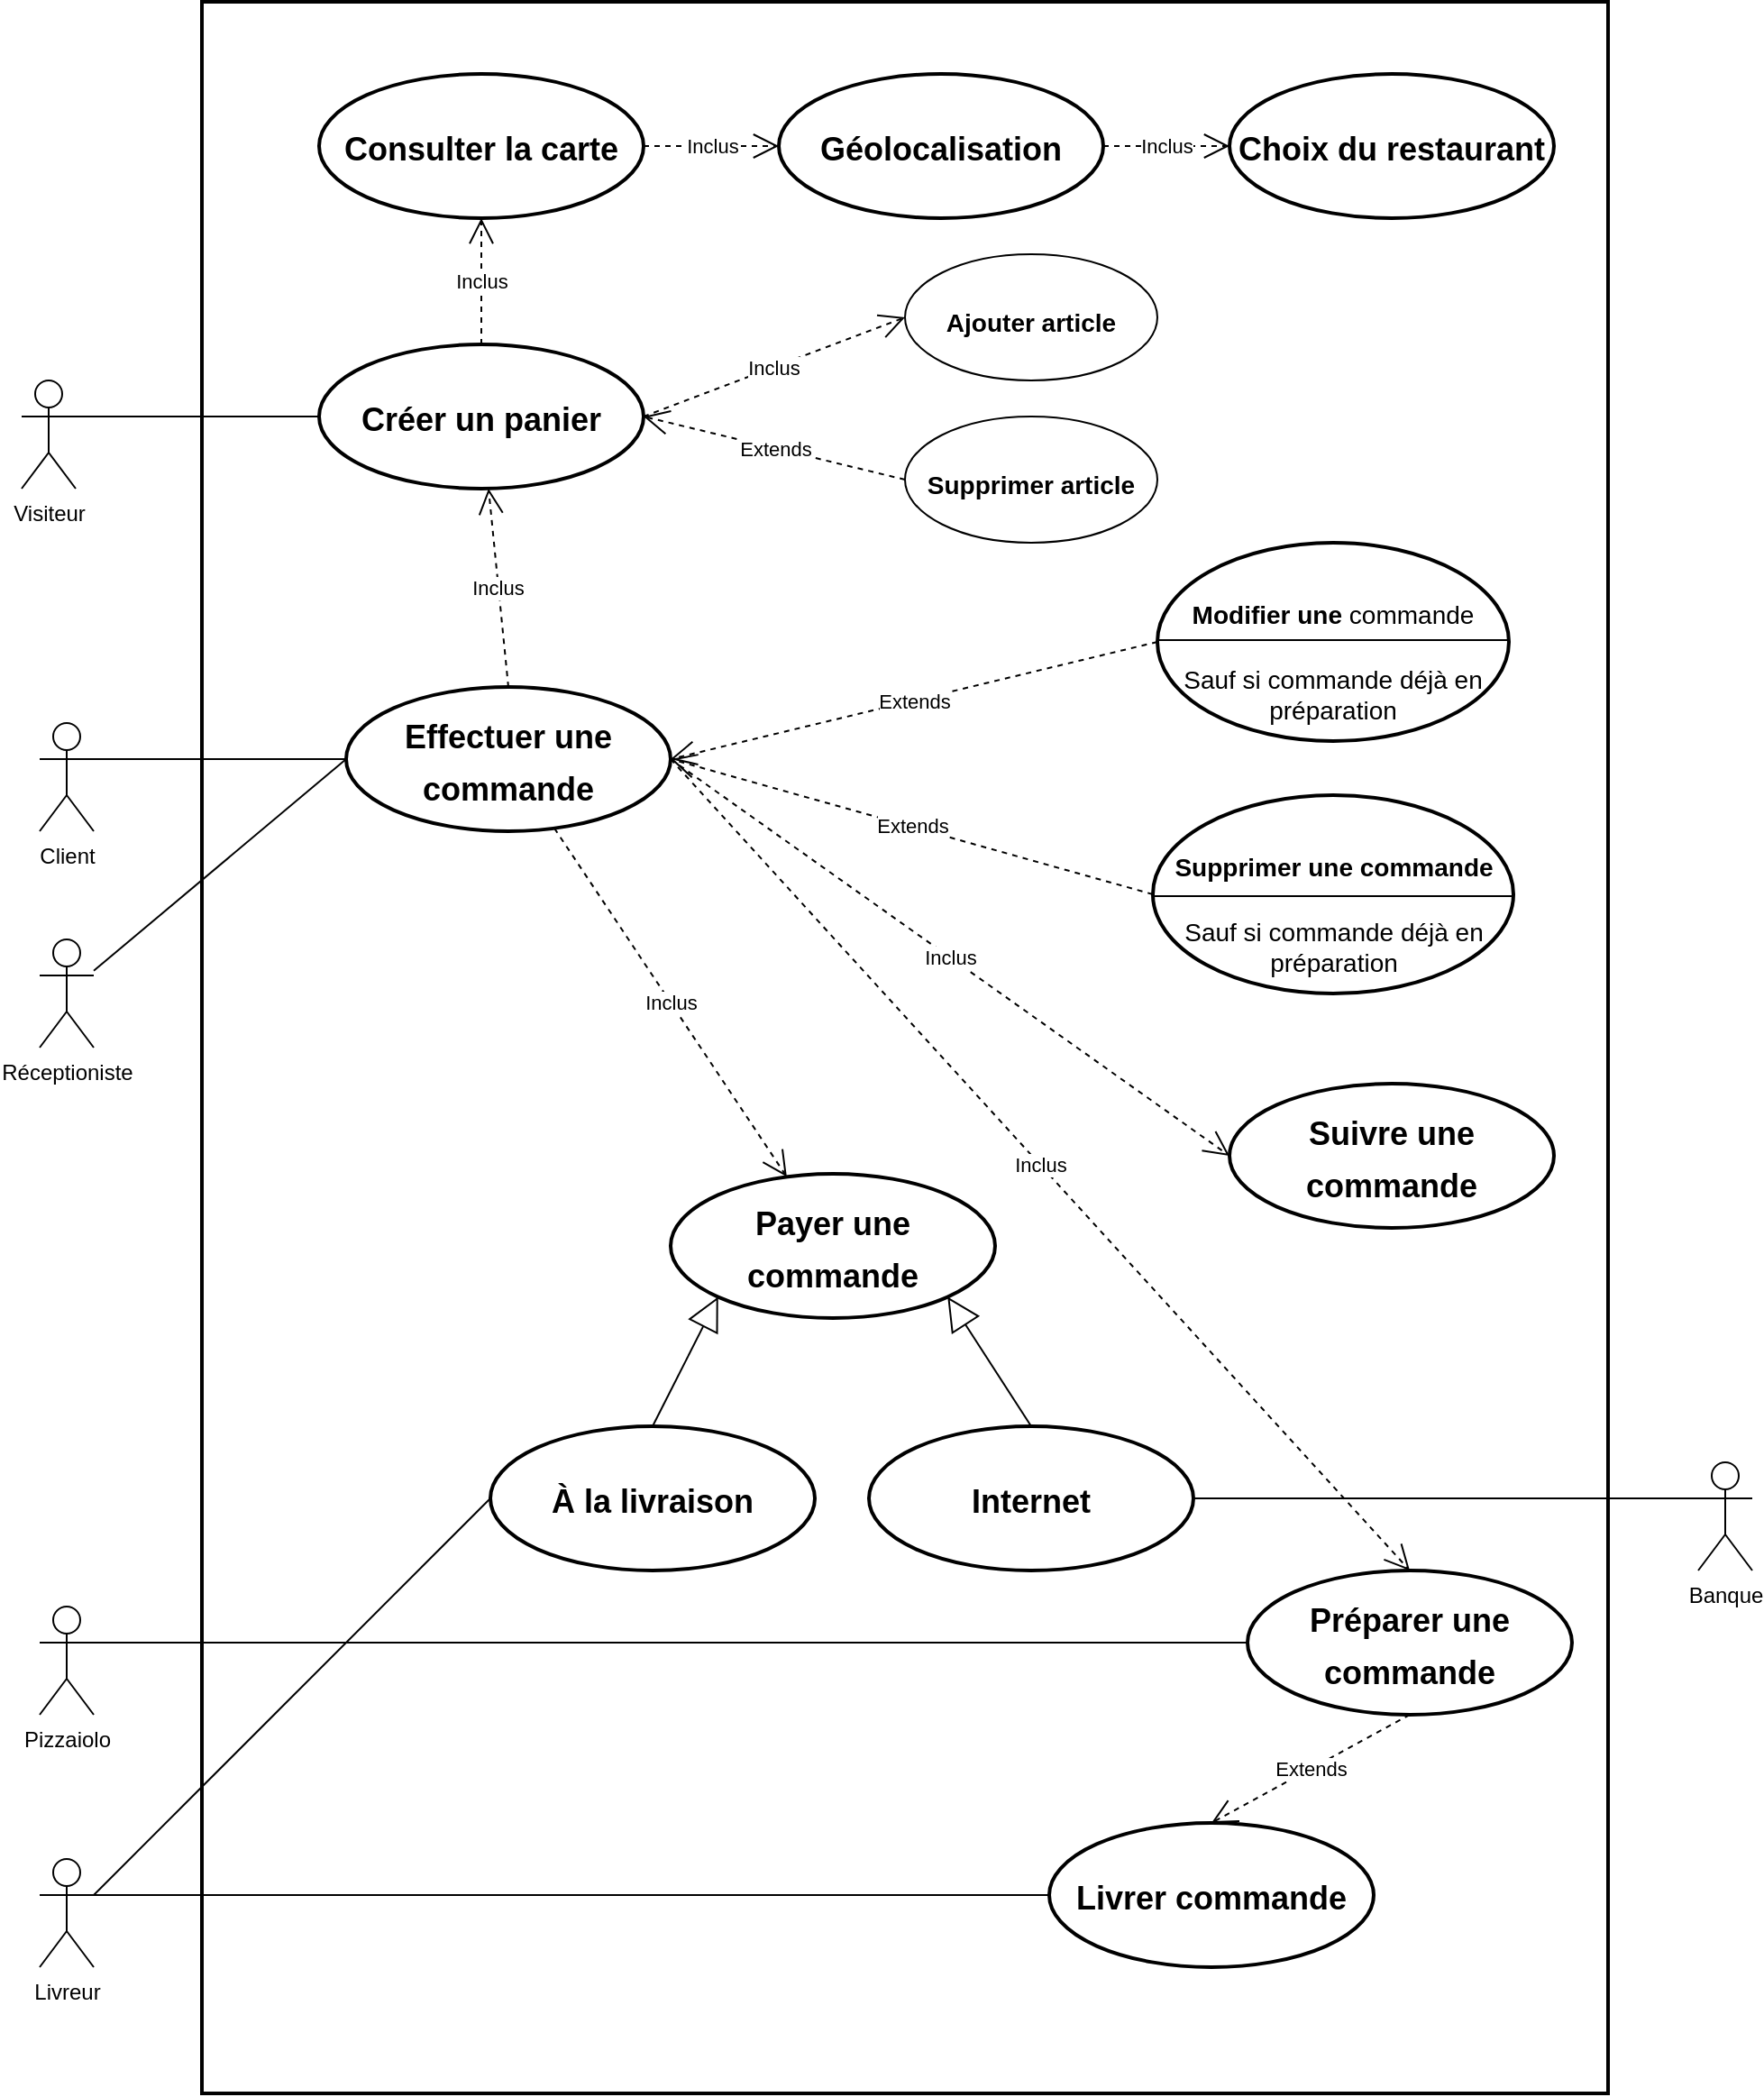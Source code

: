 <mxfile version="14.6.3" type="device"><diagram id="T7O_YIsmWlcv9-AhGSQO" name="Page-1"><mxGraphModel dx="1007" dy="631" grid="1" gridSize="10" guides="1" tooltips="1" connect="1" arrows="1" fold="1" page="1" pageScale="1" pageWidth="1169" pageHeight="1654" math="0" shadow="0"><root><mxCell id="0"/><mxCell id="1" parent="0"/><mxCell id="sqPyhtgG9yFMq25aDTNO-1" value="" style="html=1;strokeWidth=2;" vertex="1" parent="1"><mxGeometry x="470" y="520" width="780" height="1160" as="geometry"/></mxCell><mxCell id="sqPyhtgG9yFMq25aDTNO-2" value="&lt;h1&gt;&lt;font style=&quot;font-size: 18px&quot;&gt;Effectuer une commande&lt;/font&gt;&lt;/h1&gt;" style="ellipse;whiteSpace=wrap;html=1;strokeWidth=2;" vertex="1" parent="1"><mxGeometry x="550" y="900" width="180" height="80" as="geometry"/></mxCell><mxCell id="sqPyhtgG9yFMq25aDTNO-3" value="Client" style="shape=umlActor;verticalLabelPosition=bottom;verticalAlign=top;html=1;" vertex="1" parent="1"><mxGeometry x="380" y="920" width="30" height="60" as="geometry"/></mxCell><mxCell id="sqPyhtgG9yFMq25aDTNO-4" value="Inclus" style="endArrow=open;endSize=12;html=1;exitX=1;exitY=0.5;exitDx=0;exitDy=0;entryX=0;entryY=0.5;entryDx=0;entryDy=0;dashed=1;" edge="1" parent="1" source="sqPyhtgG9yFMq25aDTNO-9" target="sqPyhtgG9yFMq25aDTNO-7"><mxGeometry width="160" relative="1" as="geometry"><mxPoint x="730.0" y="1270" as="sourcePoint"/><mxPoint x="820.0" y="1335" as="targetPoint"/></mxGeometry></mxCell><mxCell id="sqPyhtgG9yFMq25aDTNO-5" value="Extends" style="endArrow=open;endSize=12;html=1;exitX=0;exitY=0.5;exitDx=0;exitDy=0;entryX=1;entryY=0.5;entryDx=0;entryDy=0;dashed=1;" edge="1" parent="1" source="sqPyhtgG9yFMq25aDTNO-8" target="sqPyhtgG9yFMq25aDTNO-9"><mxGeometry width="160" relative="1" as="geometry"><mxPoint x="900.0" y="1270" as="sourcePoint"/><mxPoint x="810" y="1350" as="targetPoint"/></mxGeometry></mxCell><mxCell id="sqPyhtgG9yFMq25aDTNO-6" value="Livreur" style="shape=umlActor;verticalLabelPosition=bottom;verticalAlign=top;html=1;" vertex="1" parent="1"><mxGeometry x="380" y="1550" width="30" height="60" as="geometry"/></mxCell><mxCell id="sqPyhtgG9yFMq25aDTNO-7" value="&lt;h1&gt;&lt;font style=&quot;font-size: 14px&quot;&gt;Ajouter article&lt;/font&gt;&lt;/h1&gt;" style="ellipse;whiteSpace=wrap;html=1;" vertex="1" parent="1"><mxGeometry x="860" y="660" width="140" height="70" as="geometry"/></mxCell><mxCell id="sqPyhtgG9yFMq25aDTNO-8" value="&lt;h1&gt;&lt;font style=&quot;font-size: 14px&quot;&gt;Supprimer article&lt;/font&gt;&lt;/h1&gt;" style="ellipse;whiteSpace=wrap;html=1;" vertex="1" parent="1"><mxGeometry x="860" y="750" width="140" height="70" as="geometry"/></mxCell><mxCell id="sqPyhtgG9yFMq25aDTNO-9" value="&lt;h1&gt;&lt;font style=&quot;font-size: 18px&quot;&gt;Créer un panier&lt;/font&gt;&lt;/h1&gt;" style="ellipse;whiteSpace=wrap;html=1;strokeWidth=2;" vertex="1" parent="1"><mxGeometry x="535" y="710" width="180" height="80" as="geometry"/></mxCell><mxCell id="sqPyhtgG9yFMq25aDTNO-10" value="&lt;h1&gt;&lt;font style=&quot;font-size: 14px&quot;&gt;Modifier une&lt;/font&gt;&lt;span style=&quot;font-size: 14px ; font-weight: normal&quot;&gt;&amp;nbsp;commande&lt;/span&gt;&lt;/h1&gt;&lt;div&gt;&lt;span style=&quot;font-size: 14px&quot;&gt;Sauf si commande déjà en préparation&lt;/span&gt;&lt;span style=&quot;font-size: 14px ; font-weight: normal&quot;&gt;&lt;br&gt;&lt;/span&gt;&lt;/div&gt;" style="ellipse;whiteSpace=wrap;html=1;strokeWidth=2;verticalAlign=top;" vertex="1" parent="1"><mxGeometry x="1000" y="820" width="195" height="110" as="geometry"/></mxCell><mxCell id="sqPyhtgG9yFMq25aDTNO-11" value="&lt;h1&gt;&lt;font style=&quot;font-size: 14px&quot;&gt;Supprimer une commande&lt;/font&gt;&lt;/h1&gt;&lt;div&gt;&lt;font style=&quot;font-size: 14px&quot;&gt;Sauf si commande déjà en préparation&lt;/font&gt;&lt;/div&gt;" style="ellipse;whiteSpace=wrap;html=1;strokeWidth=2;verticalAlign=top;" vertex="1" parent="1"><mxGeometry x="997.5" y="960" width="200" height="110" as="geometry"/></mxCell><mxCell id="sqPyhtgG9yFMq25aDTNO-12" value="Extends" style="endArrow=open;endSize=12;html=1;exitX=0;exitY=0.5;exitDx=0;exitDy=0;entryX=1;entryY=0.5;entryDx=0;entryDy=0;dashed=1;" edge="1" parent="1" source="sqPyhtgG9yFMq25aDTNO-10" target="sqPyhtgG9yFMq25aDTNO-2"><mxGeometry x="-0.0" width="160" relative="1" as="geometry"><mxPoint x="780.0" y="965" as="sourcePoint"/><mxPoint x="700.0" y="920" as="targetPoint"/><mxPoint as="offset"/></mxGeometry></mxCell><mxCell id="sqPyhtgG9yFMq25aDTNO-13" value="Extends" style="endArrow=open;endSize=12;html=1;exitX=0;exitY=0.5;exitDx=0;exitDy=0;entryX=1;entryY=0.5;entryDx=0;entryDy=0;dashed=1;" edge="1" parent="1" source="sqPyhtgG9yFMq25aDTNO-11" target="sqPyhtgG9yFMq25aDTNO-2"><mxGeometry width="160" relative="1" as="geometry"><mxPoint x="870.0" y="1030" as="sourcePoint"/><mxPoint x="700" y="910" as="targetPoint"/></mxGeometry></mxCell><mxCell id="sqPyhtgG9yFMq25aDTNO-14" value="&lt;h1&gt;&lt;font style=&quot;font-size: 18px&quot;&gt;Préparer une commande&lt;/font&gt;&lt;/h1&gt;" style="ellipse;whiteSpace=wrap;html=1;strokeWidth=2;" vertex="1" parent="1"><mxGeometry x="1050" y="1390" width="180" height="80" as="geometry"/></mxCell><mxCell id="sqPyhtgG9yFMq25aDTNO-15" value="" style="line;strokeWidth=1;fillColor=none;align=left;verticalAlign=middle;spacingTop=-1;spacingLeft=3;spacingRight=3;rotatable=0;labelPosition=right;points=[];portConstraint=eastwest;" vertex="1" parent="1"><mxGeometry x="1000" y="870" width="195" height="8" as="geometry"/></mxCell><mxCell id="sqPyhtgG9yFMq25aDTNO-16" value="" style="line;strokeWidth=1;fillColor=none;align=left;verticalAlign=middle;spacingTop=-1;spacingLeft=3;spacingRight=3;rotatable=0;labelPosition=right;points=[];portConstraint=eastwest;" vertex="1" parent="1"><mxGeometry x="997.5" y="1012" width="200" height="8" as="geometry"/></mxCell><mxCell id="sqPyhtgG9yFMq25aDTNO-17" value="&lt;h1&gt;&lt;font style=&quot;font-size: 18px&quot;&gt;Livrer commande&lt;/font&gt;&lt;/h1&gt;" style="ellipse;whiteSpace=wrap;html=1;strokeWidth=2;" vertex="1" parent="1"><mxGeometry x="940" y="1530" width="180" height="80" as="geometry"/></mxCell><mxCell id="sqPyhtgG9yFMq25aDTNO-18" value="Inclus" style="endArrow=open;endSize=12;html=1;exitX=1;exitY=0.5;exitDx=0;exitDy=0;entryX=0.5;entryY=0;entryDx=0;entryDy=0;dashed=1;" edge="1" parent="1" source="sqPyhtgG9yFMq25aDTNO-2" target="sqPyhtgG9yFMq25aDTNO-14"><mxGeometry width="160" relative="1" as="geometry"><mxPoint x="850.0" y="1240" as="sourcePoint"/><mxPoint x="930.0" y="1205" as="targetPoint"/></mxGeometry></mxCell><mxCell id="sqPyhtgG9yFMq25aDTNO-19" value="Extends" style="endArrow=open;endSize=12;html=1;exitX=0.5;exitY=1;exitDx=0;exitDy=0;entryX=0.5;entryY=0;entryDx=0;entryDy=0;dashed=1;" edge="1" parent="1" source="sqPyhtgG9yFMq25aDTNO-14" target="sqPyhtgG9yFMq25aDTNO-17"><mxGeometry width="160" relative="1" as="geometry"><mxPoint x="905.0" y="1015" as="sourcePoint"/><mxPoint x="750.0" y="1058" as="targetPoint"/></mxGeometry></mxCell><mxCell id="sqPyhtgG9yFMq25aDTNO-20" value="&lt;h1&gt;&lt;font style=&quot;font-size: 18px&quot;&gt;Suivre une commande&lt;/font&gt;&lt;/h1&gt;" style="ellipse;whiteSpace=wrap;html=1;strokeWidth=2;" vertex="1" parent="1"><mxGeometry x="1040" y="1120" width="180" height="80" as="geometry"/></mxCell><mxCell id="sqPyhtgG9yFMq25aDTNO-21" value="Inclus" style="endArrow=open;endSize=12;html=1;exitX=1;exitY=0.5;exitDx=0;exitDy=0;entryX=0;entryY=0.5;entryDx=0;entryDy=0;dashed=1;" edge="1" parent="1" source="sqPyhtgG9yFMq25aDTNO-2" target="sqPyhtgG9yFMq25aDTNO-20"><mxGeometry width="160" relative="1" as="geometry"><mxPoint x="700.0" y="920" as="sourcePoint"/><mxPoint x="780.0" y="885" as="targetPoint"/></mxGeometry></mxCell><mxCell id="sqPyhtgG9yFMq25aDTNO-22" value="Pizzaiolo" style="shape=umlActor;verticalLabelPosition=bottom;verticalAlign=top;html=1;" vertex="1" parent="1"><mxGeometry x="380" y="1410" width="30" height="60" as="geometry"/></mxCell><mxCell id="sqPyhtgG9yFMq25aDTNO-23" value="&lt;h1&gt;&lt;font style=&quot;font-size: 18px&quot;&gt;Consulter la carte&lt;/font&gt;&lt;/h1&gt;" style="ellipse;whiteSpace=wrap;html=1;strokeWidth=2;" vertex="1" parent="1"><mxGeometry x="535" y="560" width="180" height="80" as="geometry"/></mxCell><mxCell id="sqPyhtgG9yFMq25aDTNO-24" value="&lt;h1&gt;&lt;font style=&quot;font-size: 18px&quot;&gt;Géolocalisation&lt;/font&gt;&lt;/h1&gt;" style="ellipse;whiteSpace=wrap;html=1;strokeWidth=2;" vertex="1" parent="1"><mxGeometry x="790" y="560" width="180" height="80" as="geometry"/></mxCell><mxCell id="sqPyhtgG9yFMq25aDTNO-25" value="Inclus" style="endArrow=open;endSize=12;html=1;exitX=1;exitY=0.5;exitDx=0;exitDy=0;entryX=0;entryY=0.5;entryDx=0;entryDy=0;dashed=1;" edge="1" parent="1" source="sqPyhtgG9yFMq25aDTNO-23" target="sqPyhtgG9yFMq25aDTNO-24"><mxGeometry width="160" relative="1" as="geometry"><mxPoint x="720.0" y="760" as="sourcePoint"/><mxPoint x="820" y="715" as="targetPoint"/><Array as="points"/></mxGeometry></mxCell><mxCell id="sqPyhtgG9yFMq25aDTNO-26" value="&lt;h1&gt;&lt;font size=&quot;4&quot;&gt;Choix du restaurant&lt;/font&gt;&lt;/h1&gt;" style="ellipse;whiteSpace=wrap;html=1;strokeWidth=2;" vertex="1" parent="1"><mxGeometry x="1040" y="560" width="180" height="80" as="geometry"/></mxCell><mxCell id="sqPyhtgG9yFMq25aDTNO-27" value="Inclus" style="endArrow=open;endSize=12;html=1;exitX=1;exitY=0.5;exitDx=0;exitDy=0;entryX=0;entryY=0.5;entryDx=0;entryDy=0;dashed=1;" edge="1" parent="1" source="sqPyhtgG9yFMq25aDTNO-24" target="sqPyhtgG9yFMq25aDTNO-26"><mxGeometry width="160" relative="1" as="geometry"><mxPoint x="725.0" y="610" as="sourcePoint"/><mxPoint x="800.0" y="610" as="targetPoint"/><Array as="points"/></mxGeometry></mxCell><mxCell id="sqPyhtgG9yFMq25aDTNO-28" value="Inclus" style="endArrow=open;endSize=12;html=1;exitX=0.5;exitY=0;exitDx=0;exitDy=0;entryX=0.5;entryY=1;entryDx=0;entryDy=0;dashed=1;" edge="1" parent="1" source="sqPyhtgG9yFMq25aDTNO-9" target="sqPyhtgG9yFMq25aDTNO-23"><mxGeometry width="160" relative="1" as="geometry"><mxPoint x="725.0" y="610" as="sourcePoint"/><mxPoint x="800.0" y="610" as="targetPoint"/><Array as="points"/></mxGeometry></mxCell><mxCell id="sqPyhtgG9yFMq25aDTNO-29" value="&lt;h1&gt;&lt;font style=&quot;font-size: 18px&quot;&gt;Payer une commande&lt;/font&gt;&lt;/h1&gt;" style="ellipse;whiteSpace=wrap;html=1;strokeWidth=2;" vertex="1" parent="1"><mxGeometry x="730" y="1170" width="180" height="80" as="geometry"/></mxCell><mxCell id="sqPyhtgG9yFMq25aDTNO-30" value="" style="endArrow=none;endFill=1;endSize=12;html=1;entryX=0;entryY=0.5;entryDx=0;entryDy=0;exitX=1;exitY=0.333;exitDx=0;exitDy=0;exitPerimeter=0;" edge="1" parent="1" source="sqPyhtgG9yFMq25aDTNO-3" target="sqPyhtgG9yFMq25aDTNO-2"><mxGeometry width="160" relative="1" as="geometry"><mxPoint x="400" y="790" as="sourcePoint"/><mxPoint x="545.0" y="760" as="targetPoint"/></mxGeometry></mxCell><mxCell id="sqPyhtgG9yFMq25aDTNO-31" value="" style="endArrow=none;endFill=1;endSize=12;html=1;entryX=0;entryY=0.5;entryDx=0;entryDy=0;exitX=1;exitY=0.333;exitDx=0;exitDy=0;exitPerimeter=0;" edge="1" parent="1" source="sqPyhtgG9yFMq25aDTNO-22" target="sqPyhtgG9yFMq25aDTNO-14"><mxGeometry width="160" relative="1" as="geometry"><mxPoint x="410.0" y="760" as="sourcePoint"/><mxPoint x="545.0" y="760" as="targetPoint"/></mxGeometry></mxCell><mxCell id="sqPyhtgG9yFMq25aDTNO-32" value="" style="endArrow=none;endFill=1;endSize=12;html=1;entryX=0;entryY=0.5;entryDx=0;entryDy=0;" edge="1" parent="1" source="sqPyhtgG9yFMq25aDTNO-45" target="sqPyhtgG9yFMq25aDTNO-2"><mxGeometry width="160" relative="1" as="geometry"><mxPoint x="410.0" y="760" as="sourcePoint"/><mxPoint x="400" y="850" as="targetPoint"/></mxGeometry></mxCell><mxCell id="sqPyhtgG9yFMq25aDTNO-33" value="Inclus" style="endArrow=open;endSize=12;html=1;exitX=0.5;exitY=0;exitDx=0;exitDy=0;dashed=1;" edge="1" parent="1" source="sqPyhtgG9yFMq25aDTNO-2" target="sqPyhtgG9yFMq25aDTNO-9"><mxGeometry width="160" relative="1" as="geometry"><mxPoint x="400.0" y="820" as="sourcePoint"/><mxPoint x="400.0" y="750" as="targetPoint"/><Array as="points"/></mxGeometry></mxCell><mxCell id="sqPyhtgG9yFMq25aDTNO-34" value="Inclus" style="endArrow=open;endSize=12;dashed=1;html=1;" edge="1" parent="1" source="sqPyhtgG9yFMq25aDTNO-2" target="sqPyhtgG9yFMq25aDTNO-29"><mxGeometry width="160" relative="1" as="geometry"><mxPoint x="740.0" y="950" as="sourcePoint"/><mxPoint x="1030" y="1280" as="targetPoint"/></mxGeometry></mxCell><mxCell id="sqPyhtgG9yFMq25aDTNO-36" value="&lt;h1&gt;&lt;font style=&quot;font-size: 18px&quot;&gt;À la livraison&lt;/font&gt;&lt;/h1&gt;" style="ellipse;whiteSpace=wrap;html=1;strokeWidth=2;" vertex="1" parent="1"><mxGeometry x="630" y="1310" width="180" height="80" as="geometry"/></mxCell><mxCell id="sqPyhtgG9yFMq25aDTNO-38" value="&lt;h1&gt;&lt;font style=&quot;font-size: 18px&quot;&gt;Internet&lt;/font&gt;&lt;/h1&gt;" style="ellipse;whiteSpace=wrap;html=1;strokeWidth=2;" vertex="1" parent="1"><mxGeometry x="840" y="1310" width="180" height="80" as="geometry"/></mxCell><mxCell id="sqPyhtgG9yFMq25aDTNO-39" value="" style="endArrow=none;endFill=1;endSize=12;html=1;entryX=0;entryY=0.5;entryDx=0;entryDy=0;exitX=1;exitY=0.333;exitDx=0;exitDy=0;exitPerimeter=0;" edge="1" parent="1" source="sqPyhtgG9yFMq25aDTNO-6" target="sqPyhtgG9yFMq25aDTNO-17"><mxGeometry width="160" relative="1" as="geometry"><mxPoint x="420.0" y="1480" as="sourcePoint"/><mxPoint x="1060" y="1440" as="targetPoint"/></mxGeometry></mxCell><mxCell id="sqPyhtgG9yFMq25aDTNO-40" value="" style="endArrow=none;endFill=1;endSize=12;html=1;entryX=0;entryY=0.5;entryDx=0;entryDy=0;exitX=1;exitY=0.333;exitDx=0;exitDy=0;exitPerimeter=0;" edge="1" parent="1" source="sqPyhtgG9yFMq25aDTNO-6" target="sqPyhtgG9yFMq25aDTNO-36"><mxGeometry width="160" relative="1" as="geometry"><mxPoint x="440" y="1630" as="sourcePoint"/><mxPoint x="950" y="1580" as="targetPoint"/></mxGeometry></mxCell><mxCell id="sqPyhtgG9yFMq25aDTNO-41" value="Banque" style="shape=umlActor;verticalLabelPosition=bottom;verticalAlign=top;html=1;" vertex="1" parent="1"><mxGeometry x="1300" y="1330" width="30" height="60" as="geometry"/></mxCell><mxCell id="sqPyhtgG9yFMq25aDTNO-42" value="" style="endArrow=none;endFill=1;endSize=12;html=1;exitX=0;exitY=0.333;exitDx=0;exitDy=0;exitPerimeter=0;entryX=1;entryY=0.5;entryDx=0;entryDy=0;" edge="1" parent="1" source="sqPyhtgG9yFMq25aDTNO-41" target="sqPyhtgG9yFMq25aDTNO-38"><mxGeometry width="160" relative="1" as="geometry"><mxPoint x="420.0" y="1580" as="sourcePoint"/><mxPoint x="640.0" y="1360" as="targetPoint"/></mxGeometry></mxCell><mxCell id="sqPyhtgG9yFMq25aDTNO-43" value="Visiteur" style="shape=umlActor;verticalLabelPosition=bottom;verticalAlign=top;html=1;" vertex="1" parent="1"><mxGeometry x="370" y="730" width="30" height="60" as="geometry"/></mxCell><mxCell id="sqPyhtgG9yFMq25aDTNO-44" value="" style="endArrow=none;endFill=1;endSize=12;html=1;entryX=0;entryY=0.5;entryDx=0;entryDy=0;exitX=1;exitY=0.333;exitDx=0;exitDy=0;exitPerimeter=0;" edge="1" parent="1" source="sqPyhtgG9yFMq25aDTNO-43" target="sqPyhtgG9yFMq25aDTNO-9"><mxGeometry width="160" relative="1" as="geometry"><mxPoint x="420" y="950" as="sourcePoint"/><mxPoint x="560.0" y="950" as="targetPoint"/></mxGeometry></mxCell><mxCell id="sqPyhtgG9yFMq25aDTNO-45" value="Réceptioniste" style="shape=umlActor;verticalLabelPosition=bottom;verticalAlign=top;html=1;" vertex="1" parent="1"><mxGeometry x="380" y="1040" width="30" height="60" as="geometry"/></mxCell><mxCell id="sqPyhtgG9yFMq25aDTNO-51" value="" style="endArrow=block;endSize=16;endFill=0;html=1;exitX=0.5;exitY=0;exitDx=0;exitDy=0;entryX=0;entryY=1;entryDx=0;entryDy=0;" edge="1" parent="1" source="sqPyhtgG9yFMq25aDTNO-36" target="sqPyhtgG9yFMq25aDTNO-29"><mxGeometry width="160" relative="1" as="geometry"><mxPoint x="810" y="1230" as="sourcePoint"/><mxPoint x="970" y="1230" as="targetPoint"/></mxGeometry></mxCell><mxCell id="sqPyhtgG9yFMq25aDTNO-52" value="" style="endArrow=block;endSize=16;endFill=0;html=1;exitX=0.5;exitY=0;exitDx=0;exitDy=0;entryX=1;entryY=1;entryDx=0;entryDy=0;" edge="1" parent="1" source="sqPyhtgG9yFMq25aDTNO-38" target="sqPyhtgG9yFMq25aDTNO-29"><mxGeometry width="160" relative="1" as="geometry"><mxPoint x="730.0" y="1320" as="sourcePoint"/><mxPoint x="830.0" y="1260" as="targetPoint"/></mxGeometry></mxCell></root></mxGraphModel></diagram></mxfile>